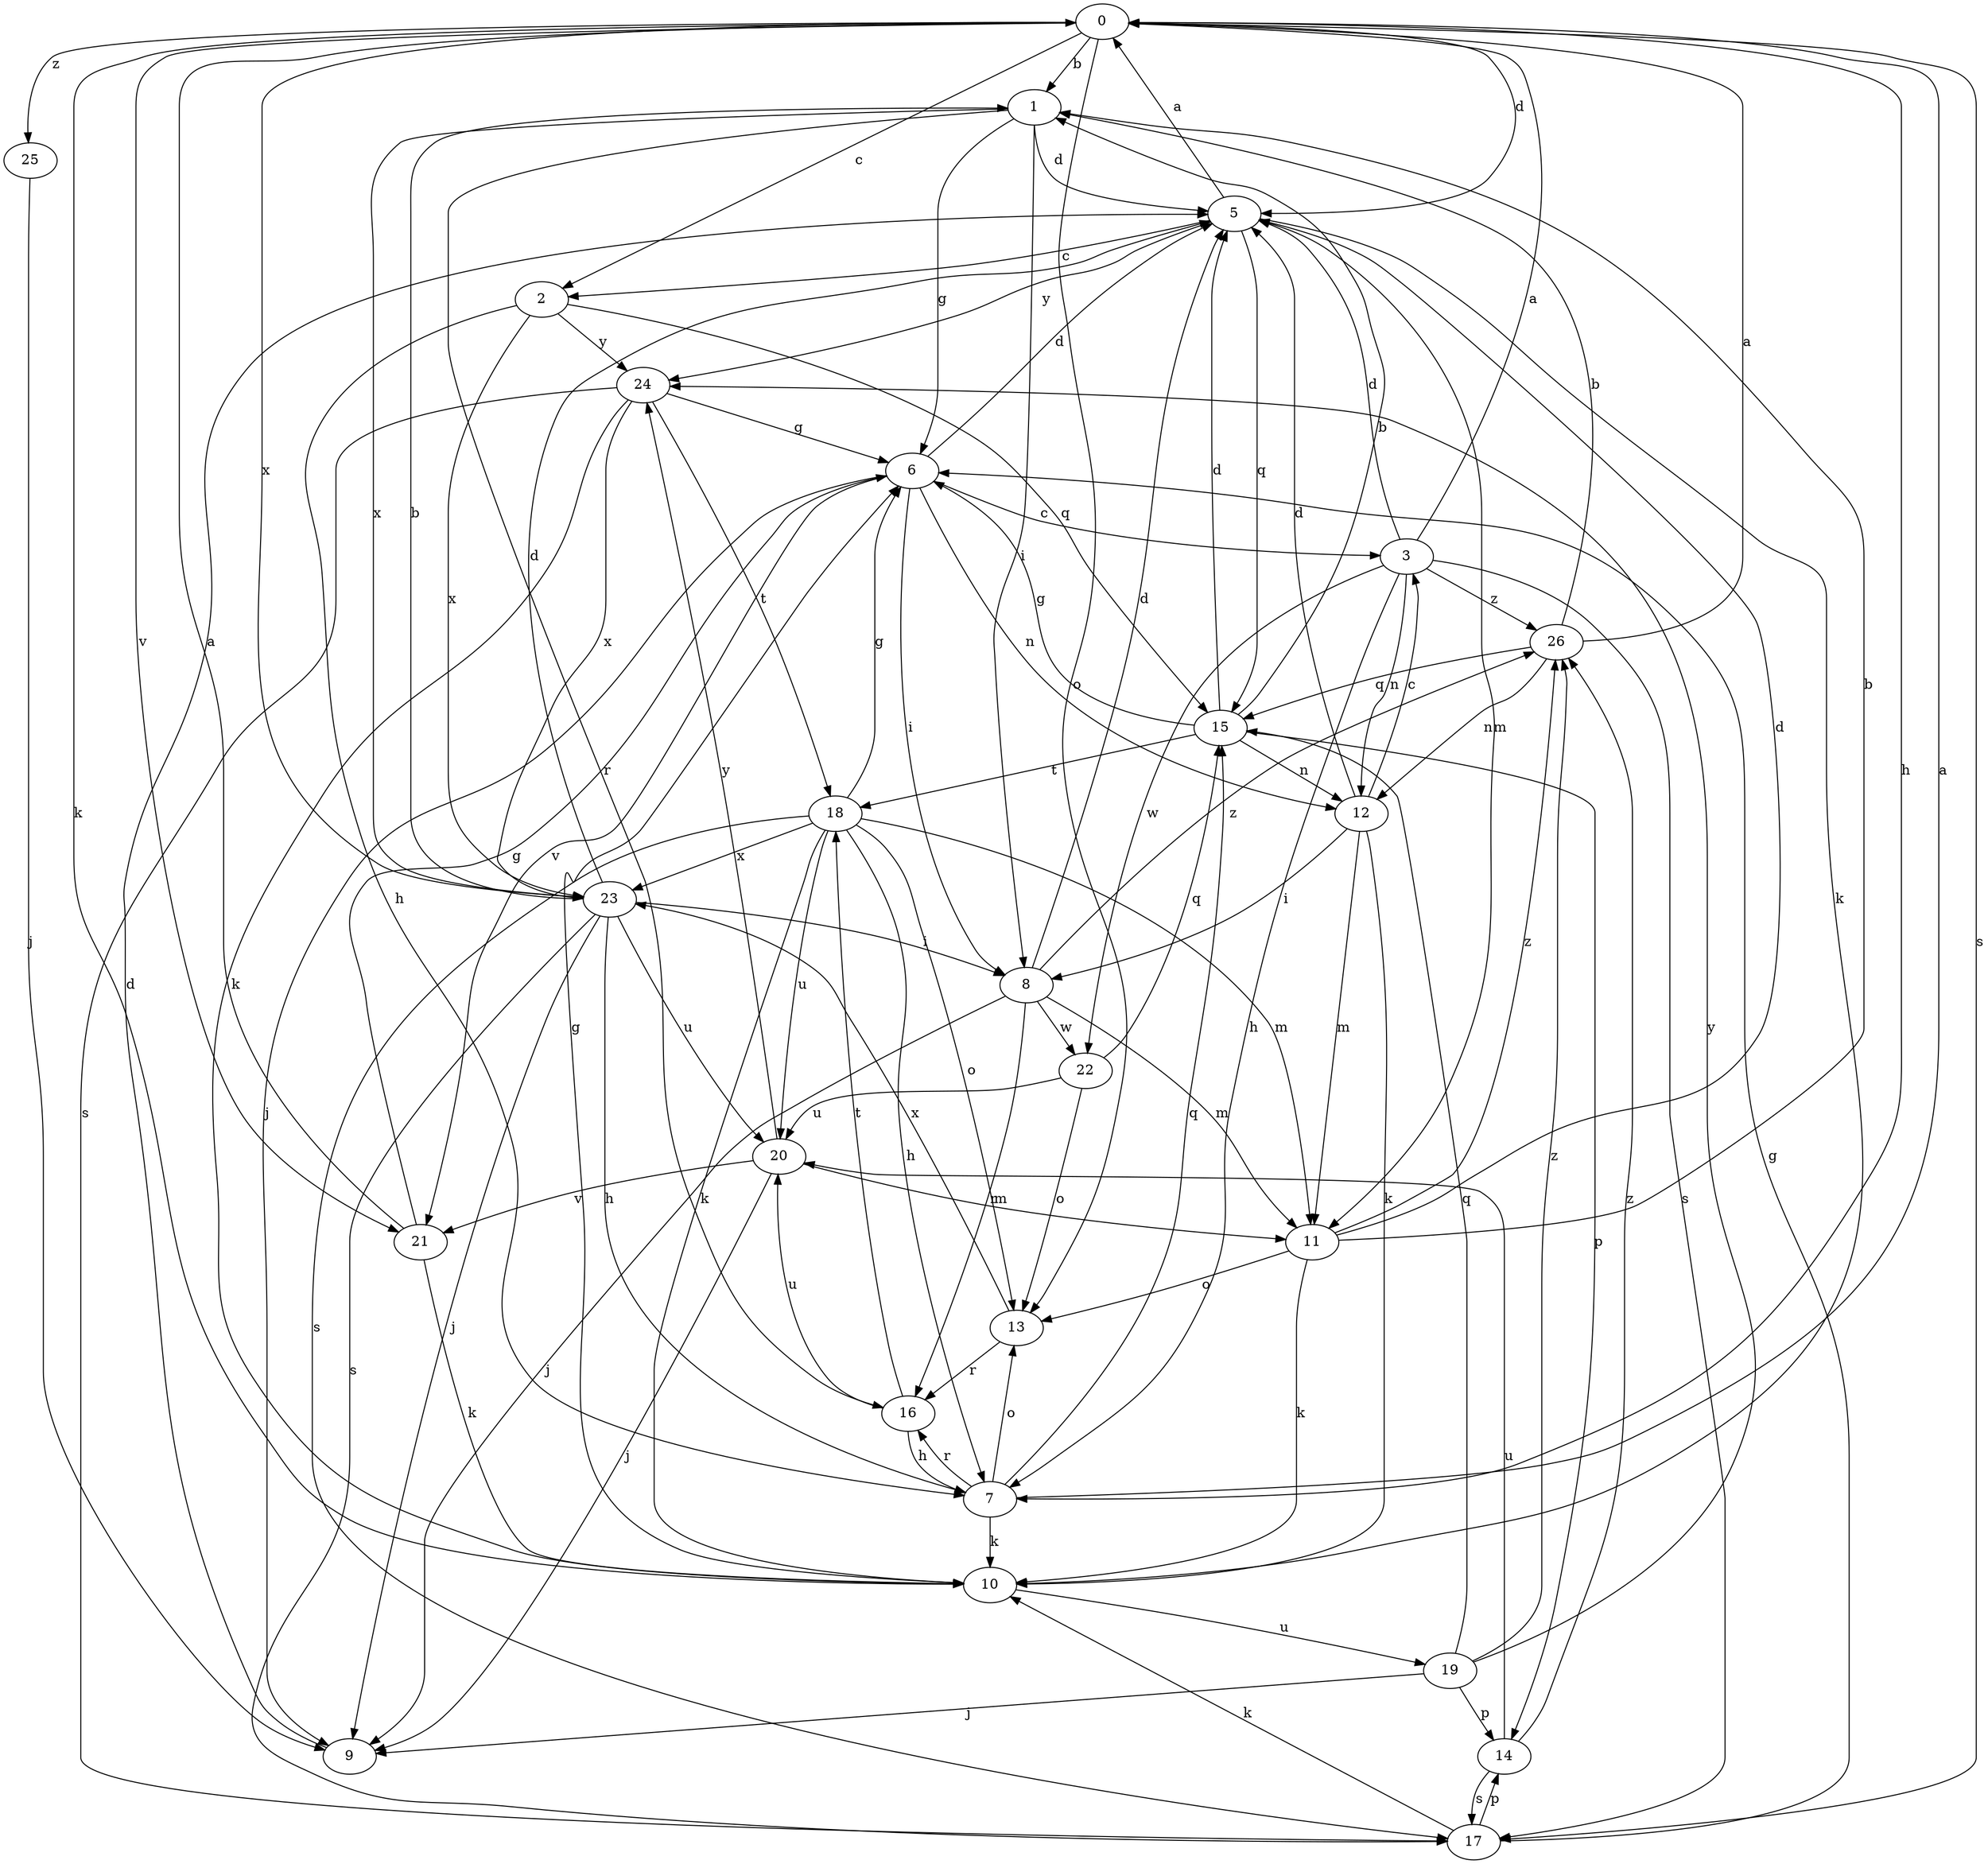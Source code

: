 strict digraph  {
0;
1;
2;
3;
5;
6;
7;
8;
9;
10;
11;
12;
13;
14;
15;
16;
17;
18;
19;
20;
21;
22;
23;
24;
25;
26;
0 -> 1  [label=b];
0 -> 2  [label=c];
0 -> 5  [label=d];
0 -> 7  [label=h];
0 -> 10  [label=k];
0 -> 13  [label=o];
0 -> 17  [label=s];
0 -> 21  [label=v];
0 -> 23  [label=x];
0 -> 25  [label=z];
1 -> 5  [label=d];
1 -> 6  [label=g];
1 -> 8  [label=i];
1 -> 16  [label=r];
1 -> 23  [label=x];
2 -> 7  [label=h];
2 -> 15  [label=q];
2 -> 23  [label=x];
2 -> 24  [label=y];
3 -> 0  [label=a];
3 -> 5  [label=d];
3 -> 7  [label=h];
3 -> 12  [label=n];
3 -> 17  [label=s];
3 -> 22  [label=w];
3 -> 26  [label=z];
5 -> 0  [label=a];
5 -> 2  [label=c];
5 -> 10  [label=k];
5 -> 11  [label=m];
5 -> 15  [label=q];
5 -> 24  [label=y];
6 -> 3  [label=c];
6 -> 5  [label=d];
6 -> 8  [label=i];
6 -> 9  [label=j];
6 -> 12  [label=n];
6 -> 21  [label=v];
7 -> 0  [label=a];
7 -> 10  [label=k];
7 -> 13  [label=o];
7 -> 15  [label=q];
7 -> 16  [label=r];
8 -> 5  [label=d];
8 -> 9  [label=j];
8 -> 11  [label=m];
8 -> 16  [label=r];
8 -> 22  [label=w];
8 -> 26  [label=z];
9 -> 5  [label=d];
10 -> 6  [label=g];
10 -> 19  [label=u];
11 -> 1  [label=b];
11 -> 5  [label=d];
11 -> 10  [label=k];
11 -> 13  [label=o];
11 -> 26  [label=z];
12 -> 3  [label=c];
12 -> 5  [label=d];
12 -> 8  [label=i];
12 -> 10  [label=k];
12 -> 11  [label=m];
13 -> 16  [label=r];
13 -> 23  [label=x];
14 -> 17  [label=s];
14 -> 20  [label=u];
14 -> 26  [label=z];
15 -> 1  [label=b];
15 -> 5  [label=d];
15 -> 6  [label=g];
15 -> 12  [label=n];
15 -> 14  [label=p];
15 -> 18  [label=t];
16 -> 7  [label=h];
16 -> 18  [label=t];
16 -> 20  [label=u];
17 -> 6  [label=g];
17 -> 10  [label=k];
17 -> 14  [label=p];
18 -> 6  [label=g];
18 -> 7  [label=h];
18 -> 10  [label=k];
18 -> 11  [label=m];
18 -> 13  [label=o];
18 -> 17  [label=s];
18 -> 20  [label=u];
18 -> 23  [label=x];
19 -> 9  [label=j];
19 -> 14  [label=p];
19 -> 15  [label=q];
19 -> 24  [label=y];
19 -> 26  [label=z];
20 -> 9  [label=j];
20 -> 11  [label=m];
20 -> 21  [label=v];
20 -> 24  [label=y];
21 -> 0  [label=a];
21 -> 6  [label=g];
21 -> 10  [label=k];
22 -> 13  [label=o];
22 -> 15  [label=q];
22 -> 20  [label=u];
23 -> 1  [label=b];
23 -> 5  [label=d];
23 -> 7  [label=h];
23 -> 8  [label=i];
23 -> 9  [label=j];
23 -> 17  [label=s];
23 -> 20  [label=u];
24 -> 6  [label=g];
24 -> 10  [label=k];
24 -> 17  [label=s];
24 -> 18  [label=t];
24 -> 23  [label=x];
25 -> 9  [label=j];
26 -> 0  [label=a];
26 -> 1  [label=b];
26 -> 12  [label=n];
26 -> 15  [label=q];
}
